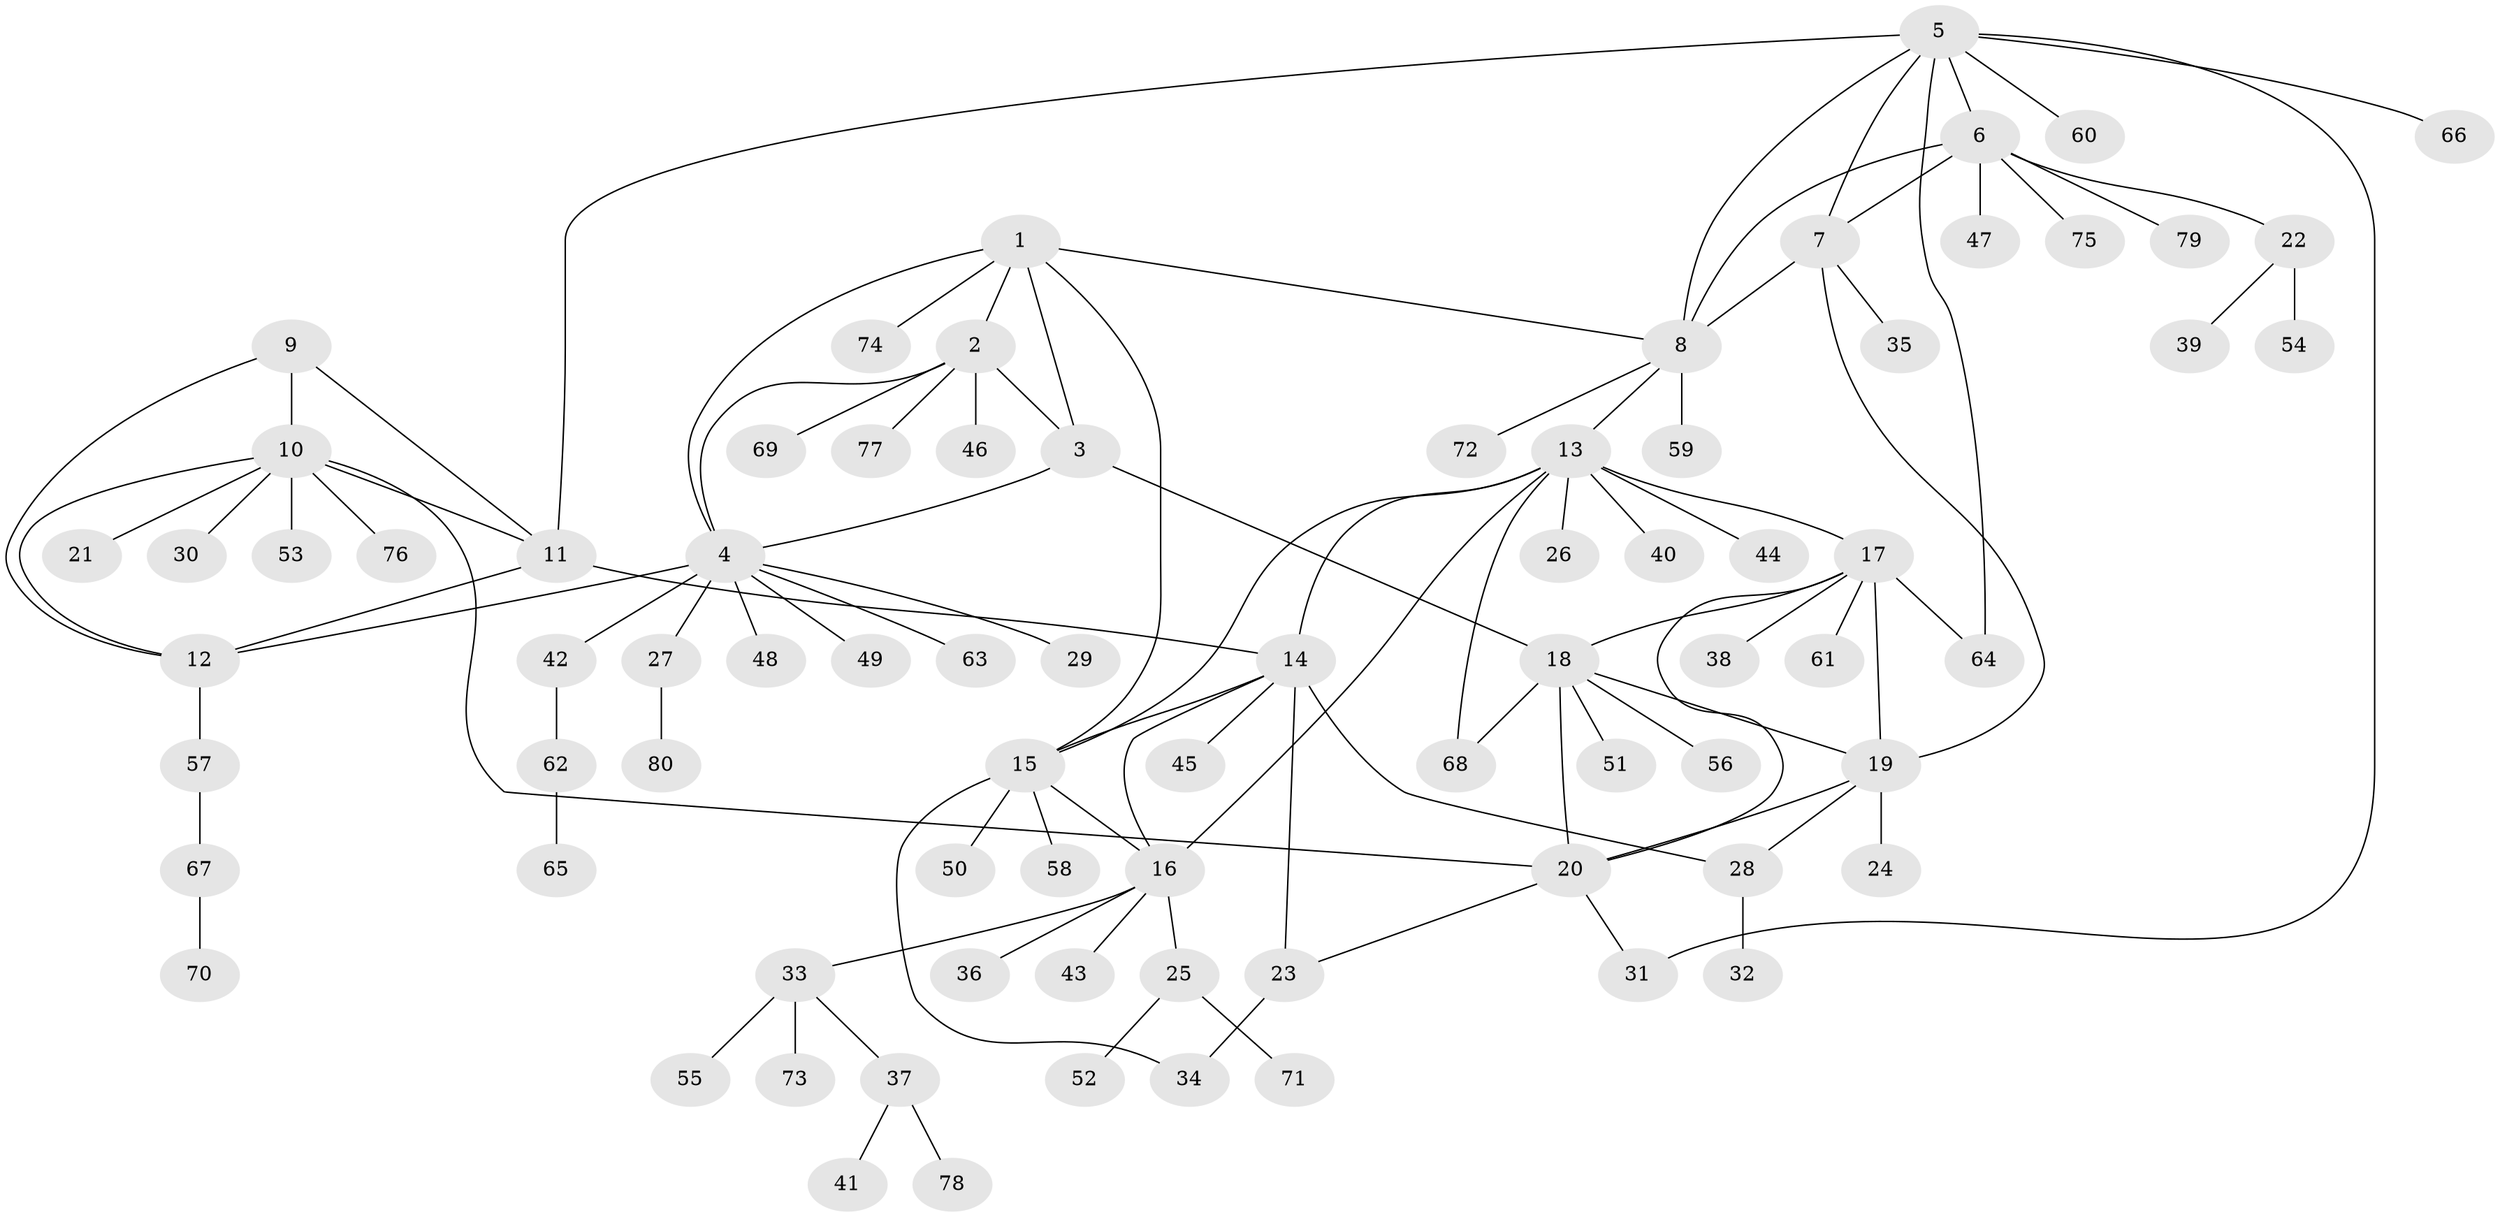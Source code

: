 // coarse degree distribution, {5: 0.07142857142857142, 9: 0.03571428571428571, 7: 0.03571428571428571, 6: 0.05357142857142857, 4: 0.05357142857142857, 11: 0.017857142857142856, 12: 0.017857142857142856, 1: 0.5535714285714286, 2: 0.125, 3: 0.03571428571428571}
// Generated by graph-tools (version 1.1) at 2025/52/02/27/25 19:52:20]
// undirected, 80 vertices, 106 edges
graph export_dot {
graph [start="1"]
  node [color=gray90,style=filled];
  1;
  2;
  3;
  4;
  5;
  6;
  7;
  8;
  9;
  10;
  11;
  12;
  13;
  14;
  15;
  16;
  17;
  18;
  19;
  20;
  21;
  22;
  23;
  24;
  25;
  26;
  27;
  28;
  29;
  30;
  31;
  32;
  33;
  34;
  35;
  36;
  37;
  38;
  39;
  40;
  41;
  42;
  43;
  44;
  45;
  46;
  47;
  48;
  49;
  50;
  51;
  52;
  53;
  54;
  55;
  56;
  57;
  58;
  59;
  60;
  61;
  62;
  63;
  64;
  65;
  66;
  67;
  68;
  69;
  70;
  71;
  72;
  73;
  74;
  75;
  76;
  77;
  78;
  79;
  80;
  1 -- 2;
  1 -- 3;
  1 -- 4;
  1 -- 8;
  1 -- 15;
  1 -- 74;
  2 -- 3;
  2 -- 4;
  2 -- 46;
  2 -- 69;
  2 -- 77;
  3 -- 4;
  3 -- 18;
  4 -- 12;
  4 -- 27;
  4 -- 29;
  4 -- 42;
  4 -- 48;
  4 -- 49;
  4 -- 63;
  5 -- 6;
  5 -- 7;
  5 -- 8;
  5 -- 11;
  5 -- 31;
  5 -- 60;
  5 -- 64;
  5 -- 66;
  6 -- 7;
  6 -- 8;
  6 -- 22;
  6 -- 47;
  6 -- 75;
  6 -- 79;
  7 -- 8;
  7 -- 19;
  7 -- 35;
  8 -- 13;
  8 -- 59;
  8 -- 72;
  9 -- 10;
  9 -- 11;
  9 -- 12;
  10 -- 11;
  10 -- 12;
  10 -- 20;
  10 -- 21;
  10 -- 30;
  10 -- 53;
  10 -- 76;
  11 -- 12;
  11 -- 14;
  12 -- 57;
  13 -- 14;
  13 -- 15;
  13 -- 16;
  13 -- 17;
  13 -- 26;
  13 -- 40;
  13 -- 44;
  13 -- 68;
  14 -- 15;
  14 -- 16;
  14 -- 23;
  14 -- 28;
  14 -- 45;
  15 -- 16;
  15 -- 34;
  15 -- 50;
  15 -- 58;
  16 -- 25;
  16 -- 33;
  16 -- 36;
  16 -- 43;
  17 -- 18;
  17 -- 19;
  17 -- 20;
  17 -- 38;
  17 -- 61;
  17 -- 64;
  18 -- 19;
  18 -- 20;
  18 -- 51;
  18 -- 56;
  18 -- 68;
  19 -- 20;
  19 -- 24;
  19 -- 28;
  20 -- 23;
  20 -- 31;
  22 -- 39;
  22 -- 54;
  23 -- 34;
  25 -- 52;
  25 -- 71;
  27 -- 80;
  28 -- 32;
  33 -- 37;
  33 -- 55;
  33 -- 73;
  37 -- 41;
  37 -- 78;
  42 -- 62;
  57 -- 67;
  62 -- 65;
  67 -- 70;
}
